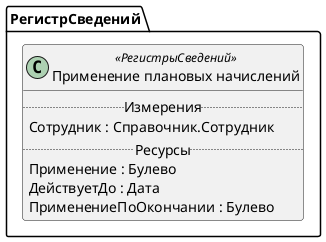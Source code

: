 ﻿@startuml ПрименениеПлановыхНачислений
'!include templates.wsd
'..\include templates.wsd
class РегистрСведений.ПрименениеПлановыхНачислений as "Применение плановых начислений" <<РегистрыСведений>>
{
..Измерения..
Сотрудник : Справочник.Сотрудник
..Ресурсы..
Применение : Булево
ДействуетДо : Дата
ПрименениеПоОкончании : Булево
}
@enduml
